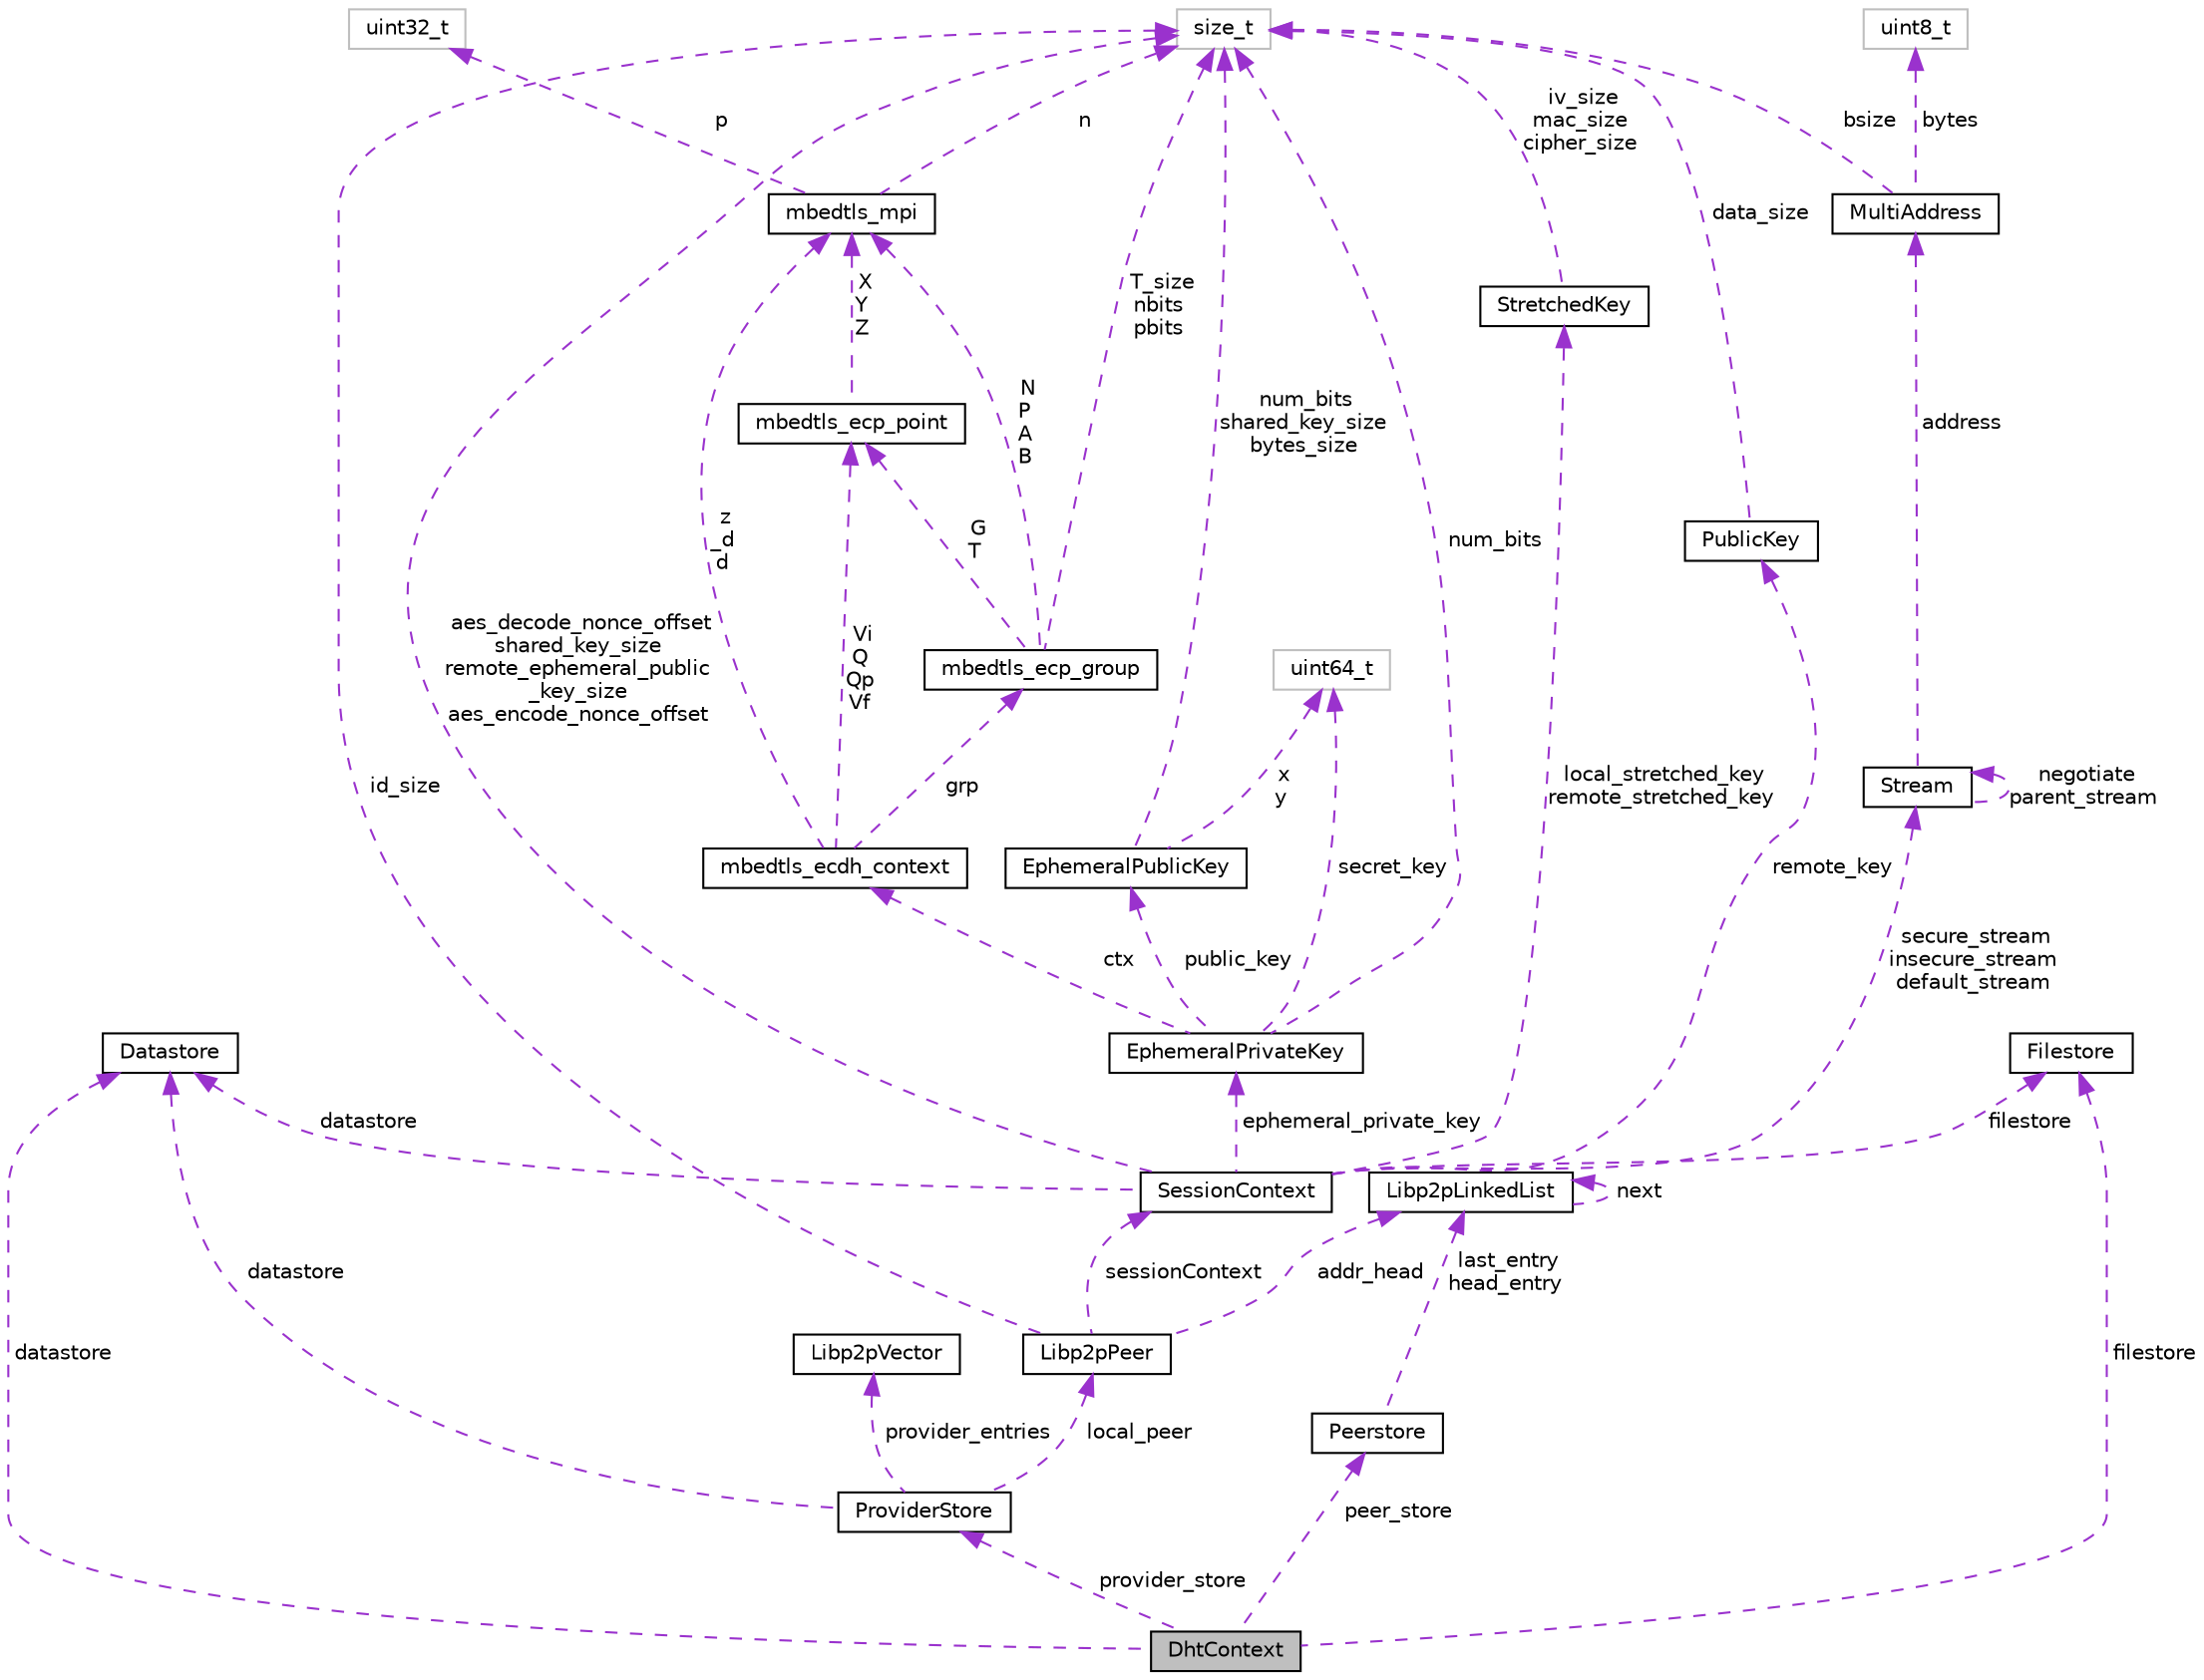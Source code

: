 digraph "DhtContext"
{
  edge [fontname="Helvetica",fontsize="10",labelfontname="Helvetica",labelfontsize="10"];
  node [fontname="Helvetica",fontsize="10",shape=record];
  Node1 [label="DhtContext",height=0.2,width=0.4,color="black", fillcolor="grey75", style="filled", fontcolor="black"];
  Node2 -> Node1 [dir="back",color="darkorchid3",fontsize="10",style="dashed",label=" provider_store" ,fontname="Helvetica"];
  Node2 [label="ProviderStore",height=0.2,width=0.4,color="black", fillcolor="white", style="filled",URL="$struct_provider_store.html"];
  Node3 -> Node2 [dir="back",color="darkorchid3",fontsize="10",style="dashed",label=" provider_entries" ,fontname="Helvetica"];
  Node3 [label="Libp2pVector",height=0.2,width=0.4,color="black", fillcolor="white", style="filled",URL="$struct_libp2p_vector.html"];
  Node4 -> Node2 [dir="back",color="darkorchid3",fontsize="10",style="dashed",label=" local_peer" ,fontname="Helvetica"];
  Node4 [label="Libp2pPeer",height=0.2,width=0.4,color="black", fillcolor="white", style="filled",URL="$struct_libp2p_peer.html"];
  Node5 -> Node4 [dir="back",color="darkorchid3",fontsize="10",style="dashed",label=" sessionContext" ,fontname="Helvetica"];
  Node5 [label="SessionContext",height=0.2,width=0.4,color="black", fillcolor="white", style="filled",URL="$struct_session_context.html"];
  Node6 -> Node5 [dir="back",color="darkorchid3",fontsize="10",style="dashed",label=" ephemeral_private_key" ,fontname="Helvetica"];
  Node6 [label="EphemeralPrivateKey",height=0.2,width=0.4,color="black", fillcolor="white", style="filled",URL="$struct_ephemeral_private_key.html"];
  Node7 -> Node6 [dir="back",color="darkorchid3",fontsize="10",style="dashed",label=" secret_key" ,fontname="Helvetica"];
  Node7 [label="uint64_t",height=0.2,width=0.4,color="grey75", fillcolor="white", style="filled"];
  Node8 -> Node6 [dir="back",color="darkorchid3",fontsize="10",style="dashed",label=" public_key" ,fontname="Helvetica"];
  Node8 [label="EphemeralPublicKey",height=0.2,width=0.4,color="black", fillcolor="white", style="filled",URL="$struct_ephemeral_public_key.html"];
  Node7 -> Node8 [dir="back",color="darkorchid3",fontsize="10",style="dashed",label=" x\ny" ,fontname="Helvetica"];
  Node9 -> Node8 [dir="back",color="darkorchid3",fontsize="10",style="dashed",label=" num_bits\nshared_key_size\nbytes_size" ,fontname="Helvetica"];
  Node9 [label="size_t",height=0.2,width=0.4,color="grey75", fillcolor="white", style="filled"];
  Node9 -> Node6 [dir="back",color="darkorchid3",fontsize="10",style="dashed",label=" num_bits" ,fontname="Helvetica"];
  Node10 -> Node6 [dir="back",color="darkorchid3",fontsize="10",style="dashed",label=" ctx" ,fontname="Helvetica"];
  Node10 [label="mbedtls_ecdh_context",height=0.2,width=0.4,color="black", fillcolor="white", style="filled",URL="$structmbedtls__ecdh__context.html",tooltip="ECDH context structure. "];
  Node11 -> Node10 [dir="back",color="darkorchid3",fontsize="10",style="dashed",label=" grp" ,fontname="Helvetica"];
  Node11 [label="mbedtls_ecp_group",height=0.2,width=0.4,color="black", fillcolor="white", style="filled",URL="$structmbedtls__ecp__group.html",tooltip="ECP group structure. "];
  Node9 -> Node11 [dir="back",color="darkorchid3",fontsize="10",style="dashed",label=" T_size\nnbits\npbits" ,fontname="Helvetica"];
  Node12 -> Node11 [dir="back",color="darkorchid3",fontsize="10",style="dashed",label=" G\nT" ,fontname="Helvetica"];
  Node12 [label="mbedtls_ecp_point",height=0.2,width=0.4,color="black", fillcolor="white", style="filled",URL="$structmbedtls__ecp__point.html",tooltip="ECP point structure (jacobian coordinates) "];
  Node13 -> Node12 [dir="back",color="darkorchid3",fontsize="10",style="dashed",label=" X\nY\nZ" ,fontname="Helvetica"];
  Node13 [label="mbedtls_mpi",height=0.2,width=0.4,color="black", fillcolor="white", style="filled",URL="$structmbedtls__mpi.html",tooltip="MPI structure. "];
  Node14 -> Node13 [dir="back",color="darkorchid3",fontsize="10",style="dashed",label=" p" ,fontname="Helvetica"];
  Node14 [label="uint32_t",height=0.2,width=0.4,color="grey75", fillcolor="white", style="filled"];
  Node9 -> Node13 [dir="back",color="darkorchid3",fontsize="10",style="dashed",label=" n" ,fontname="Helvetica"];
  Node13 -> Node11 [dir="back",color="darkorchid3",fontsize="10",style="dashed",label=" N\nP\nA\nB" ,fontname="Helvetica"];
  Node12 -> Node10 [dir="back",color="darkorchid3",fontsize="10",style="dashed",label=" Vi\nQ\nQp\nVf" ,fontname="Helvetica"];
  Node13 -> Node10 [dir="back",color="darkorchid3",fontsize="10",style="dashed",label=" z\n_d\nd" ,fontname="Helvetica"];
  Node15 -> Node5 [dir="back",color="darkorchid3",fontsize="10",style="dashed",label=" local_stretched_key\nremote_stretched_key" ,fontname="Helvetica"];
  Node15 [label="StretchedKey",height=0.2,width=0.4,color="black", fillcolor="white", style="filled",URL="$struct_stretched_key.html"];
  Node9 -> Node15 [dir="back",color="darkorchid3",fontsize="10",style="dashed",label=" iv_size\nmac_size\ncipher_size" ,fontname="Helvetica"];
  Node16 -> Node5 [dir="back",color="darkorchid3",fontsize="10",style="dashed",label=" remote_key" ,fontname="Helvetica"];
  Node16 [label="PublicKey",height=0.2,width=0.4,color="black", fillcolor="white", style="filled",URL="$struct_public_key.html"];
  Node9 -> Node16 [dir="back",color="darkorchid3",fontsize="10",style="dashed",label=" data_size" ,fontname="Helvetica"];
  Node17 -> Node5 [dir="back",color="darkorchid3",fontsize="10",style="dashed",label=" filestore" ,fontname="Helvetica"];
  Node17 [label="Filestore",height=0.2,width=0.4,color="black", fillcolor="white", style="filled",URL="$struct_filestore.html"];
  Node9 -> Node5 [dir="back",color="darkorchid3",fontsize="10",style="dashed",label=" aes_decode_nonce_offset\nshared_key_size\nremote_ephemeral_public\l_key_size\naes_encode_nonce_offset" ,fontname="Helvetica"];
  Node18 -> Node5 [dir="back",color="darkorchid3",fontsize="10",style="dashed",label=" datastore" ,fontname="Helvetica"];
  Node18 [label="Datastore",height=0.2,width=0.4,color="black", fillcolor="white", style="filled",URL="$struct_datastore.html"];
  Node19 -> Node5 [dir="back",color="darkorchid3",fontsize="10",style="dashed",label=" secure_stream\ninsecure_stream\ndefault_stream" ,fontname="Helvetica"];
  Node19 [label="Stream",height=0.2,width=0.4,color="black", fillcolor="white", style="filled",URL="$struct_stream.html"];
  Node20 -> Node19 [dir="back",color="darkorchid3",fontsize="10",style="dashed",label=" address" ,fontname="Helvetica"];
  Node20 [label="MultiAddress",height=0.2,width=0.4,color="black", fillcolor="white", style="filled",URL="$struct_multi_address.html"];
  Node21 -> Node20 [dir="back",color="darkorchid3",fontsize="10",style="dashed",label=" bytes" ,fontname="Helvetica"];
  Node21 [label="uint8_t",height=0.2,width=0.4,color="grey75", fillcolor="white", style="filled"];
  Node9 -> Node20 [dir="back",color="darkorchid3",fontsize="10",style="dashed",label=" bsize" ,fontname="Helvetica"];
  Node19 -> Node19 [dir="back",color="darkorchid3",fontsize="10",style="dashed",label=" negotiate\nparent_stream" ,fontname="Helvetica"];
  Node22 -> Node4 [dir="back",color="darkorchid3",fontsize="10",style="dashed",label=" addr_head" ,fontname="Helvetica"];
  Node22 [label="Libp2pLinkedList",height=0.2,width=0.4,color="black", fillcolor="white", style="filled",URL="$struct_libp2p_linked_list.html"];
  Node22 -> Node22 [dir="back",color="darkorchid3",fontsize="10",style="dashed",label=" next" ,fontname="Helvetica"];
  Node9 -> Node4 [dir="back",color="darkorchid3",fontsize="10",style="dashed",label=" id_size" ,fontname="Helvetica"];
  Node18 -> Node2 [dir="back",color="darkorchid3",fontsize="10",style="dashed",label=" datastore" ,fontname="Helvetica"];
  Node17 -> Node1 [dir="back",color="darkorchid3",fontsize="10",style="dashed",label=" filestore" ,fontname="Helvetica"];
  Node18 -> Node1 [dir="back",color="darkorchid3",fontsize="10",style="dashed",label=" datastore" ,fontname="Helvetica"];
  Node23 -> Node1 [dir="back",color="darkorchid3",fontsize="10",style="dashed",label=" peer_store" ,fontname="Helvetica"];
  Node23 [label="Peerstore",height=0.2,width=0.4,color="black", fillcolor="white", style="filled",URL="$struct_peerstore.html"];
  Node22 -> Node23 [dir="back",color="darkorchid3",fontsize="10",style="dashed",label=" last_entry\nhead_entry" ,fontname="Helvetica"];
}
